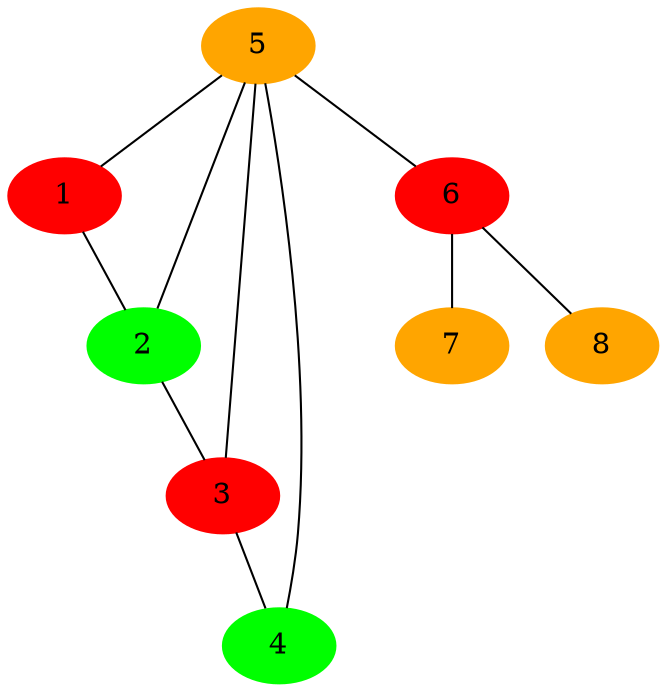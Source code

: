 graph G
{
    {
        node [style="filled"]
            1 2 3 4 5 6 7 8
    }
    1 -- 2
    2 -- 3
    3 -- 4

    5 -- {6 1 2 3 4}

    6 -- {7 8}

    5 [color="orange"]
    6 [color="red"]

    1 [color="red"]
    2 [color="green"]
    3 [color="red"]
    4 [color="green"]

    7 [color="orange"]
    8 [color="orange"]
}
